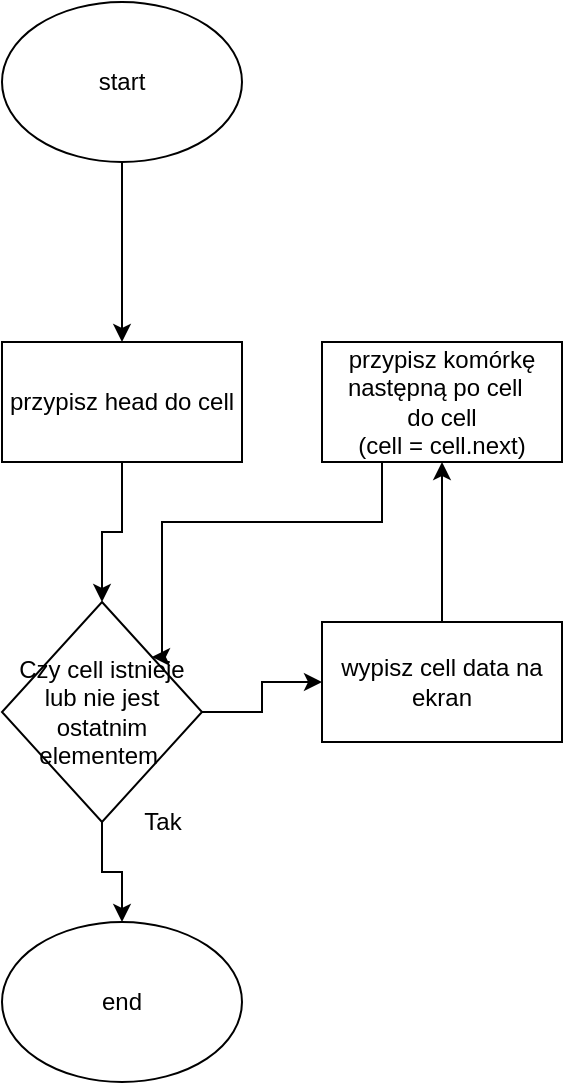 <mxfile version="13.7.9" type="device"><diagram id="WvzV17bxh8Rjq_iUhb29" name="Strona-1"><mxGraphModel dx="1024" dy="592" grid="1" gridSize="10" guides="1" tooltips="1" connect="1" arrows="1" fold="1" page="1" pageScale="1" pageWidth="827" pageHeight="1169" math="0" shadow="0"><root><mxCell id="0"/><mxCell id="1" parent="0"/><mxCell id="OF5Bl8nlt2Uxt_h1UHUp-3" value="" style="edgeStyle=orthogonalEdgeStyle;rounded=0;orthogonalLoop=1;jettySize=auto;html=1;" parent="1" source="OF5Bl8nlt2Uxt_h1UHUp-1" target="OF5Bl8nlt2Uxt_h1UHUp-2" edge="1"><mxGeometry relative="1" as="geometry"/></mxCell><mxCell id="OF5Bl8nlt2Uxt_h1UHUp-1" value="start" style="ellipse;whiteSpace=wrap;html=1;" parent="1" vertex="1"><mxGeometry x="300" y="40" width="120" height="80" as="geometry"/></mxCell><mxCell id="OF5Bl8nlt2Uxt_h1UHUp-5" value="" style="edgeStyle=orthogonalEdgeStyle;rounded=0;orthogonalLoop=1;jettySize=auto;html=1;" parent="1" source="OF5Bl8nlt2Uxt_h1UHUp-2" target="OF5Bl8nlt2Uxt_h1UHUp-4" edge="1"><mxGeometry relative="1" as="geometry"/></mxCell><mxCell id="OF5Bl8nlt2Uxt_h1UHUp-2" value="przypisz head do cell" style="whiteSpace=wrap;html=1;" parent="1" vertex="1"><mxGeometry x="300" y="210" width="120" height="60" as="geometry"/></mxCell><mxCell id="OF5Bl8nlt2Uxt_h1UHUp-7" value="" style="edgeStyle=orthogonalEdgeStyle;rounded=0;orthogonalLoop=1;jettySize=auto;html=1;" parent="1" source="OF5Bl8nlt2Uxt_h1UHUp-4" target="OF5Bl8nlt2Uxt_h1UHUp-6" edge="1"><mxGeometry relative="1" as="geometry"/></mxCell><mxCell id="OF5Bl8nlt2Uxt_h1UHUp-10" value="" style="edgeStyle=orthogonalEdgeStyle;rounded=0;orthogonalLoop=1;jettySize=auto;html=1;" parent="1" source="OF5Bl8nlt2Uxt_h1UHUp-4" target="OF5Bl8nlt2Uxt_h1UHUp-9" edge="1"><mxGeometry relative="1" as="geometry"/></mxCell><mxCell id="OF5Bl8nlt2Uxt_h1UHUp-4" value="Czy cell istnieje lub nie jest ostatnim elementem&amp;nbsp;" style="rhombus;whiteSpace=wrap;html=1;" parent="1" vertex="1"><mxGeometry x="300" y="340" width="100" height="110" as="geometry"/></mxCell><mxCell id="OF5Bl8nlt2Uxt_h1UHUp-6" value="end" style="ellipse;whiteSpace=wrap;html=1;" parent="1" vertex="1"><mxGeometry x="300" y="500" width="120" height="80" as="geometry"/></mxCell><mxCell id="OF5Bl8nlt2Uxt_h1UHUp-8" value="Tak" style="text;html=1;align=center;verticalAlign=middle;resizable=0;points=[];autosize=1;" parent="1" vertex="1"><mxGeometry x="365" y="440" width="30" height="20" as="geometry"/></mxCell><mxCell id="OF5Bl8nlt2Uxt_h1UHUp-12" value="" style="edgeStyle=orthogonalEdgeStyle;rounded=0;orthogonalLoop=1;jettySize=auto;html=1;" parent="1" source="OF5Bl8nlt2Uxt_h1UHUp-9" target="OF5Bl8nlt2Uxt_h1UHUp-11" edge="1"><mxGeometry relative="1" as="geometry"/></mxCell><mxCell id="OF5Bl8nlt2Uxt_h1UHUp-9" value="wypisz cell data na ekran" style="whiteSpace=wrap;html=1;" parent="1" vertex="1"><mxGeometry x="460" y="350" width="120" height="60" as="geometry"/></mxCell><mxCell id="OF5Bl8nlt2Uxt_h1UHUp-13" style="edgeStyle=orthogonalEdgeStyle;rounded=0;orthogonalLoop=1;jettySize=auto;html=1;entryX=1;entryY=0;entryDx=0;entryDy=0;" parent="1" source="OF5Bl8nlt2Uxt_h1UHUp-11" target="OF5Bl8nlt2Uxt_h1UHUp-4" edge="1"><mxGeometry relative="1" as="geometry"><Array as="points"><mxPoint x="490" y="300"/><mxPoint x="380" y="300"/></Array></mxGeometry></mxCell><mxCell id="OF5Bl8nlt2Uxt_h1UHUp-11" value="przypisz komórkę następną po cell&amp;nbsp;&amp;nbsp;&lt;br&gt;do cell&lt;br&gt;(cell = cell.next)" style="whiteSpace=wrap;html=1;" parent="1" vertex="1"><mxGeometry x="460" y="210" width="120" height="60" as="geometry"/></mxCell></root></mxGraphModel></diagram></mxfile>